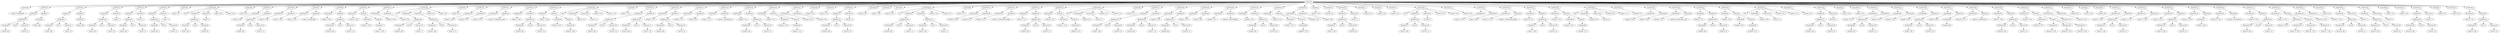 digraph {
	ordering = out;
	ExpConst52 -> "Value52: 32";
	ExpBinary37 -> ExpTemp132;
	ExpBinary37 -> Plus37;
	ExpBinary37 -> ExpConst52;
	StatMove63 -> ExpTemp131;
	StatMove63 -> ExpMem41;
	ExpTemp131 -> "Temp131: $rv";
	ExpMem40 -> ExpBinary36;
	ExpBinary36 -> ExpTemp130;
	ExpBinary36 -> Plus36;
	ExpBinary36 -> ExpConst50;
	ExpTemp132 -> "Temp132: $fp";
	StatLabel21 -> "Label52: L36";
	StatMove61 -> ExpMem39;
	StatMove61 -> ExpConst49;
	ExpMem39 -> ExpBinary35;
	ExpBinary35 -> ExpTemp129;
	ExpBinary35 -> Plus35;
	ExpBinary35 -> ExpConst48;
	ExpConst47 -> "Value47: 1";
	StatMove60 -> ExpMem38;
	StatMove60 -> ExpConst47;
	ExpMem38 -> ExpBinary34;
	ExpConst46 -> "Value46: 32";
	ExpBinary34 -> ExpTemp128;
	ExpBinary34 -> Plus34;
	ExpBinary34 -> ExpConst46;
	ExpTemp128 -> "Temp128: $fp";
	StatLabel19 -> "Label50: L30";
	ExpTemp127 -> "Temp127: T102";
	ExpTemp126 -> "Temp126: T138";
	ExpTemp124 -> "Temp124: T135";
	ExpCall8 -> ExpTemp122;
	ExpCall8 -> ExpList8;
	ExpTemp122 -> "Temp122: T133";
	StatMove58 -> ExpTemp121;
	StatMove58 -> ExpCall8;
	StatMove57 -> ExpTemp119;
	StatMove57 -> ExpMem37;
	StatMove56 -> ExpTemp118;
	StatMove56 -> ExpName8;
	ExpTemp118 -> "Temp118: T133";
	ExpMem36 -> ExpTemp117;
	ExpTemp117 -> "Temp117: $fp";
	ExpTemp116 -> "Temp116: T134";
	ExpMem35 -> ExpBinary32;
	ExpConst44 -> "Value44: 28";
	ExpTemp115 -> "Temp115: $fp";
	ExpTemp114 -> "Temp114: T135";
	StatMove53 -> ExpTemp112;
	StatMove53 -> ExpTemp113;
	StatMove59 -> ExpTemp126;
	StatMove59 -> ExpTemp127;
	ExpMem34 -> ExpBinary31;
	ExpConst43 -> "Value43: 24";
	StatMove52 -> ExpTemp110;
	StatMove52 -> ExpMem34;
	ExpTemp110 -> "Temp110: T138";
	ExpTemp108 -> "Temp108: T132";
	ExpCall7 -> ExpTemp104;
	ExpCall7 -> ExpList7;
	ExpTemp113 -> "Temp113: T102";
	ExpMem33 -> ExpBinary30;
	ExpBinary30 -> ExpTemp102;
	ExpBinary30 -> Plus30;
	ExpBinary30 -> ExpConst42;
	ExpTemp102 -> "Temp102: $fp";
	StatMove49 -> ExpTemp101;
	StatMove49 -> ExpMem33;
	ExpName7 -> "Label45: Tree@Remove";
	StatMove47 -> ExpTemp98;
	StatMove47 -> ExpMem32;
	ExpTemp98 -> "Temp98: T128";
	ExpMem31 -> ExpBinary29;
	StatMove46 -> ExpTemp96;
	StatMove46 -> ExpMem31;
	ExpMem37 -> ExpBinary33;
	ExpTemp96 -> "Temp96: T129";
	ExpMem30 -> ExpBinary28;
	ExpTemp119 -> "Temp119: T136";
	ExpConst40 -> "Value40: 24";
	ExpBinary28 -> ExpTemp93;
	ExpBinary28 -> Plus28;
	ExpBinary28 -> ExpConst40;
	ExpConst48 -> "Value48: 36";
	StatMove44 -> ExpTemp92;
	StatMove44 -> ExpMem30;
	ExpConst50 -> "Value50: 16";
	ExpTemp92 -> "Temp92: T132";
	ExpConst39 -> "Value39: 1";
	StatMove43 -> ExpMem29;
	StatMove43 -> ExpConst39;
	ExpMem29 -> ExpBinary27;
	ExpConst38 -> "Value38: 24";
	ExpTemp104 -> "Temp104: T127";
	ExpTemp91 -> "Temp91: $fp";
	ExpConst37 -> "Value37: 0";
	ExpTemp90 -> "Temp90: T100";
	ExpCall6 -> ExpTemp88;
	ExpCall6 -> ExpList6;
	ExpTemp88 -> "Temp88: T124";
	StatMove42 -> ExpTemp87;
	StatMove42 -> ExpCall6;
	ExpConst36 -> "Value36: 20";
	ExpTemp105 -> "Temp105: T128";
	StatMove41 -> ExpTemp85;
	StatMove41 -> ExpMem28;
	ExpTemp85 -> "Temp85: T125";
	ExpTemp84 -> "Temp84: T124";
	ExpTemp83 -> "Temp83: T100";
	ExpTemp82 -> "Temp82: T126";
	ExpTemp130 -> "Temp130: $fp";
	StatLabel14 -> "Label38: L27";
	ExpConst35 -> "Value35: 0";
	ExpTemp81 -> "Temp81: T99";
	StatCJump6 -> NE4;
	StatCJump6 -> ExpTemp81;
	StatCJump6 -> ExpConst35;
	StatCJump6 -> "Label36: L25";
	StatCJump6 -> "Label37: L27";
	ExpTemp107 -> "Temp107: T130";
	ExpCall5 -> ExpTemp79;
	ExpCall5 -> ExpList5;
	ExpTemp86 -> "Temp86: $fp";
	ExpTemp79 -> "Temp79: T121";
	ExpTemp121 -> "Temp121: T137";
	StatMove37 -> ExpTemp76;
	StatMove37 -> ExpMem27;
	ExpBinary33 -> ExpTemp120;
	ExpBinary33 -> Plus33;
	ExpBinary33 -> ExpConst45;
	ExpTemp106 -> "Temp106: T129";
	ExpName5 -> "Label35: Tree@GetHas_Right";
	StatMove36 -> ExpTemp75;
	StatMove36 -> ExpName5;
	ExpList8 -> ExpTemp123;
	ExpList8 -> ExpTemp124;
	ExpList8 -> ExpTemp125;
	ExpTemp75 -> "Temp75: T121";
	ExpBinary26 -> ExpTemp86;
	ExpBinary26 -> Plus26;
	ExpBinary26 -> ExpConst36;
	StatMove35 -> ExpTemp73;
	StatMove35 -> ExpTemp74;
	ExpTemp94 -> "Temp94: T131";
	ExpTemp73 -> "Temp73: T123";
	StatLabel13 -> "Label34: L28";
	StatLabel16 -> "Label44: L25";
	ExpMem26 -> ExpBinary24;
	ExpConst32 -> "Value32: 16";
	StatJump3 -> "Label30: L33";
	StatLabel11 -> "Label29: L23";
	ExpConst31 -> "Value31: 0";
	ExpTemp95 -> "Temp95: T101";
	ExpMem25 -> ExpBinary23;
	ExpConst30 -> "Value30: 36";
	ExpTemp71 -> "Temp71: $fp";
	StatLabel10 -> "Label28: L22";
	ExpTemp70 -> "Temp70: T98";
	StatMove33 -> ExpTemp69;
	StatMove33 -> ExpTemp70;
	ExpList4 -> ExpTemp68;
	ExpTemp68 -> "Temp68: T118";
	StatMove40 -> ExpTemp84;
	StatMove40 -> ExpName6;
	ExpCall4 -> ExpTemp67;
	ExpCall4 -> ExpList4;
	ExpTemp66 -> "Temp66: T119";
	ExpConst29 -> "Value29: 20";
	ExpTemp65 -> "Temp65: $fp";
	StatMove31 -> ExpTemp64;
	StatMove31 -> ExpMem24;
	ExpMem24 -> ExpBinary22;
	ExpTemp64 -> "Temp64: T118";
	ExpName4 -> "Label26: Tree@GetRight";
	StatMove30 -> ExpTemp63;
	StatMove30 -> ExpName4;
	ExpList7 -> ExpTemp105;
	ExpList7 -> ExpTemp106;
	ExpList7 -> ExpTemp107;
	ExpTemp63 -> "Temp63: T117";
	ExpConst49 -> "Value49: 0";
	ExpTemp89 -> "Temp89: T125";
	ExpTemp27 -> "Temp27: T109";
	ExpMem12 -> ExpBinary10;
	ExpTemp26 -> "Temp26: $fp";
	ExpTemp93 -> "Temp93: $fp";
	StatMove39 -> ExpTemp82;
	StatMove39 -> ExpTemp83;
	ExpTemp41 -> "Temp41: T110";
	StatMove13 -> ExpTemp25;
	StatMove13 -> ExpMem12;
	ExpTemp25 -> "Temp25: T108";
	ExpTemp29 -> "Temp29: T108";
	StatJump4 -> "Label43: L26";
	ExpMem10 -> ExpBinary8;
	ExpTemp10 -> "Temp10: T105";
	ExpTemp20 -> "Temp20: $fp";
	ExpTemp77 -> "Temp77: $fp";
	ExpName0 -> "Label5: Tree@GetKey";
	StatJump5 -> "Label47: L30";
	StatLabel17 -> "Label46: L26";
	ExpConst8 -> "Value8: 36";
	ExpConst34 -> "Value34: 20";
	StatCJump1 -> LT0;
	StatCJump1 -> ExpMem10;
	StatCJump1 -> ExpMem11;
	StatCJump1 -> "Label6: L34";
	StatCJump1 -> "Label7: L35";
	ExpCall3 -> ExpTemp54;
	ExpCall3 -> ExpList3;
	ExpTemp101 -> "Temp101: T130";
	ExpConst25 -> "Value25: 0";
	ExpTemp23 -> "Temp23: T95";
	StatMove14 -> ExpTemp27;
	StatMove14 -> ExpCall1;
	StatLabel18 -> "Label48: L29";
	ExpCall0 -> ExpTemp16;
	ExpCall0 -> ExpList0;
	ExpTemp48 -> "Temp48: T116";
	ExpMem11 -> ExpBinary9;
	StatMove26 -> ExpTemp53;
	StatMove26 -> ExpCall3;
	ExpName1 -> "Label9: Tree@GetHas_Left";
	ExpConst51 -> "Value51: 0";
	StatMove62 -> ExpMem40;
	StatMove62 -> ExpConst51;
	ExpTemp15 -> "Temp15: T105";
	ExpBinary23 -> ExpTemp71;
	ExpBinary23 -> Plus23;
	ExpBinary23 -> ExpConst30;
	StatMove16 -> ExpTemp33;
	StatMove16 -> ExpMem15;
	StatList0 -> StatLabel0;
	StatList0 -> StatMove0;
	StatList0 -> StatMove1;
	StatList0 -> StatMove2;
	StatList0 -> StatMove3;
	StatList0 -> StatMove4;
	StatList0 -> StatLabel1;
	StatList0 -> StatCJump0;
	StatList0 -> StatLabel2;
	StatList0 -> StatMove5;
	StatList0 -> StatMove6;
	StatList0 -> StatMove7;
	StatList0 -> StatMove8;
	StatList0 -> StatMove9;
	StatList0 -> StatMove10;
	StatList0 -> StatCJump1;
	StatList0 -> StatLabel3;
	StatList0 -> StatMove11;
	StatList0 -> StatMove12;
	StatList0 -> StatMove13;
	StatList0 -> StatMove14;
	StatList0 -> StatCJump2;
	StatList0 -> StatLabel4;
	StatList0 -> StatMove15;
	StatList0 -> StatMove16;
	StatList0 -> StatMove17;
	StatList0 -> StatMove18;
	StatList0 -> StatMove19;
	StatList0 -> StatMove20;
	StatList0 -> StatMove21;
	StatList0 -> StatJump0;
	StatList0 -> StatLabel5;
	StatList0 -> StatMove22;
	StatList0 -> StatLabel6;
	StatList0 -> StatJump1;
	StatList0 -> StatLabel7;
	StatList0 -> StatCJump3;
	StatList0 -> StatLabel8;
	StatList0 -> StatMove23;
	StatList0 -> StatMove24;
	StatList0 -> StatMove25;
	StatList0 -> StatMove26;
	StatList0 -> StatCJump4;
	StatList0 -> StatLabel9;
	StatList0 -> StatMove27;
	StatList0 -> StatMove28;
	StatList0 -> StatMove29;
	StatList0 -> StatMove30;
	StatList0 -> StatMove31;
	StatList0 -> StatMove32;
	StatList0 -> StatMove33;
	StatList0 -> StatJump2;
	StatList0 -> StatLabel10;
	StatList0 -> StatMove34;
	StatList0 -> StatLabel11;
	StatList0 -> StatJump3;
	StatList0 -> StatLabel12;
	StatList0 -> StatCJump5;
	StatList0 -> StatLabel13;
	StatList0 -> StatMove35;
	StatList0 -> StatMove36;
	StatList0 -> StatMove37;
	StatList0 -> StatMove38;
	StatList0 -> StatCJump6;
	StatList0 -> StatLabel14;
	StatList0 -> StatMove39;
	StatList0 -> StatMove40;
	StatList0 -> StatMove41;
	StatList0 -> StatMove42;
	StatList0 -> StatCJump7;
	StatList0 -> StatLabel15;
	StatList0 -> StatMove43;
	StatList0 -> StatJump4;
	StatList0 -> StatLabel16;
	StatList0 -> StatMove44;
	StatList0 -> StatMove45;
	StatList0 -> StatMove46;
	StatList0 -> StatMove47;
	StatList0 -> StatMove48;
	StatList0 -> StatMove49;
	StatList0 -> StatMove50;
	StatList0 -> StatMove51;
	StatList0 -> StatLabel17;
	StatList0 -> StatJump5;
	StatList0 -> StatLabel18;
	StatList0 -> StatMove52;
	StatList0 -> StatMove53;
	StatList0 -> StatMove54;
	StatList0 -> StatMove55;
	StatList0 -> StatMove56;
	StatList0 -> StatMove57;
	StatList0 -> StatMove58;
	StatList0 -> StatMove59;
	StatList0 -> StatLabel19;
	StatList0 -> StatMove60;
	StatList0 -> StatMove61;
	StatList0 -> StatLabel20;
	StatList0 -> StatLabel21;
	StatList0 -> StatMove62;
	StatList0 -> StatJump6;
	StatList0 -> StatLabel22;
	StatList0 -> StatMove63;
	StatMove12 -> ExpTemp24;
	StatMove12 -> ExpName1;
	ExpConst19 -> "Value19: 20";
	ExpTemp13 -> "Temp13: T104";
	ExpBinary10 -> ExpTemp26;
	ExpBinary10 -> Plus10;
	ExpBinary10 -> ExpConst14;
	ExpTemp11 -> "Temp11: T94";
	ExpMem8 -> ExpBinary6;
	StatMove10 -> ExpTemp18;
	StatMove10 -> ExpTemp19;
	ExpMem4 -> ExpBinary2;
	ExpTemp125 -> "Temp125: T136";
	ExpBinary11 -> ExpTemp31;
	ExpBinary11 -> Plus11;
	ExpBinary11 -> ExpConst16;
	StatMove38 -> ExpTemp78;
	StatMove38 -> ExpCall5;
	StatLabel12 -> "Label31: L32";
	ExpBinary0 -> ExpTemp0;
	ExpBinary0 -> Plus0;
	ExpBinary0 -> ExpConst0;
	ExpTemp17 -> "Temp17: T104";
	ExpConst3 -> "Value3: 1";
	ExpTemp21 -> "Temp21: $fp";
	ExpConst7 -> "Value7: 1";
	ExpTemp4 -> "Temp4: $fp";
	StatLabel5 -> "Label15: L19";
	ExpBinary27 -> ExpTemp91;
	ExpBinary27 -> Plus27;
	ExpBinary27 -> ExpConst38;
	StatMove1 -> ExpMem2;
	StatMove1 -> ExpMem3;
	StatCJump0 -> NE0;
	StatCJump0 -> ExpMem7;
	StatCJump0 -> ExpConst9;
	StatCJump0 -> "Label2: L38";
	StatCJump0 -> "Label3: L39";
	ExpConst12 -> "Value12: 4";
	ExpBinary24 -> ExpTemp72;
	ExpBinary24 -> Plus24;
	ExpBinary24 -> ExpConst32;
	ExpBinary9 -> ExpTemp21;
	ExpBinary9 -> Plus9;
	ExpBinary9 -> ExpConst13;
	StatMove54 -> ExpTemp114;
	StatMove54 -> ExpMem35;
	ExpTemp8 -> "Temp8: T106";
	ExpMem15 -> ExpBinary13;
	ExpConst41 -> "Value41: 28";
	ExpConst1 -> "Value1: 28";
	StatLabel15 -> "Label42: L24";
	ExpTemp45 -> "Temp45: $fp";
	ExpTemp129 -> "Temp129: $fp";
	StatMove34 -> ExpMem25;
	StatMove34 -> ExpConst31;
	ExpTemp59 -> "Temp59: T120";
	ExpTemp12 -> "Temp12: T103";
	ExpTemp76 -> "Temp76: T122";
	ExpTemp14 -> "Temp14: $fp";
	StatLabel6 -> "Label16: L20";
	ExpMem2 -> ExpBinary1;
	ExpTemp100 -> "Temp100: T127";
	ExpBinary22 -> ExpTemp65;
	ExpBinary22 -> Plus22;
	ExpBinary22 -> ExpConst29;
	ExpTemp33 -> "Temp33: T113";
	StatLabel1 -> "Label1: L37";
	StatMove7 -> ExpTemp12;
	StatMove7 -> ExpName0;
	ExpTemp7 -> "Temp7: $fp";
	ExpTemp123 -> "Temp123: T134";
	StatLabel3 -> "Label8: L34";
	ExpTemp72 -> "Temp72: $fp";
	StatMove15 -> ExpMem13;
	StatMove15 -> ExpMem14;
	ExpTemp53 -> "Temp53: T116";
	ExpTemp19 -> "Temp19: T94";
	ExpName8 -> "Label49: Tree@Remove";
	ExpMem28 -> ExpBinary26;
	StatMove2 -> ExpMem4;
	StatMove2 -> ExpConst3;
	ExpBinary13 -> ExpTemp34;
	ExpBinary13 -> Plus13;
	ExpBinary13 -> ExpConst18;
	ExpTemp54 -> "Temp54: T114";
	StatMove50 -> ExpTemp103;
	StatMove50 -> ExpCall7;
	ExpTemp2 -> "Temp2: $fp";
	ExpMem41 -> ExpBinary37;
	StatCJump7 -> NE5;
	StatCJump7 -> ExpTemp90;
	StatCJump7 -> ExpConst37;
	StatCJump7 -> "Label40: L25";
	StatCJump7 -> "Label41: L24";
	StatJump2 -> "Label27: L23";
	ExpTemp51 -> "Temp51: T115";
	ExpMem3 -> ExpTemp3;
	ExpBinary1 -> ExpTemp2;
	ExpBinary1 -> Plus1;
	ExpBinary1 -> ExpConst1;
	ExpConst10 -> "Value10: 12";
	StatMove9 -> ExpTemp15;
	StatMove9 -> ExpCall0;
	StatMove4 -> ExpMem6;
	StatMove4 -> ExpConst7;
	StatLabel2 -> "Label4: L38";
	StatJump6 -> "Label53: L37";
	StatMove5 -> ExpTemp8;
	StatMove5 -> ExpMem8;
	ExpTemp120 -> "Temp120: $fp";
	ExpConst14 -> "Value14: 20";
	ExpConst9 -> "Value9: 0";
	ExpTemp16 -> "Temp16: T103";
	StatCJump2 -> NE1;
	StatCJump2 -> ExpTemp30;
	StatCJump2 -> ExpConst15;
	StatCJump2 -> "Label10: L18";
	StatCJump2 -> "Label11: L19";
	ExpTemp112 -> "Temp112: T137";
	ExpBinary6 -> ExpTemp9;
	ExpBinary6 -> Plus6;
	ExpBinary6 -> ExpConst10;
	ExpBinary2 -> ExpTemp4;
	ExpBinary2 -> Plus2;
	ExpBinary2 -> ExpConst2;
	ExpMem16 -> ExpBinary14;
	StatMove48 -> ExpTemp100;
	StatMove48 -> ExpName7;
	StatMove24 -> ExpTemp50;
	StatMove24 -> ExpName3;
	ExpTemp1 -> "Temp1: $fp";
	ExpBinary4 -> ExpTemp6;
	ExpBinary4 -> Plus4;
	ExpBinary4 -> ExpConst6;
	ExpList1 -> ExpTemp29;
	StatMove23 -> ExpTemp48;
	StatMove23 -> ExpTemp49;
	ExpTemp35 -> "Temp35: T112";
	StatMove29 -> ExpTemp61;
	StatMove29 -> ExpTemp62;
	ExpBinary17 -> ExpTemp47;
	ExpBinary17 -> Plus17;
	ExpBinary17 -> ExpConst23;
	ExpBinary8 -> ExpTemp20;
	ExpBinary8 -> Plus8;
	ExpBinary8 -> ExpConst12;
	ExpConst5 -> "Value5: 0";
	StatMove55 -> ExpTemp116;
	StatMove55 -> ExpMem36;
	ExpTemp39 -> "Temp39: $fp";
	ExpConst23 -> "Value23: 4";
	ExpMem21 -> ExpBinary19;
	StatMove27 -> ExpMem21;
	StatMove27 -> ExpMem22;
	ExpTemp22 -> "Temp22: T109";
	ExpList2 -> ExpTemp42;
	StatMove3 -> ExpMem5;
	StatMove3 -> ExpConst5;
	StatMove45 -> ExpTemp94;
	StatMove45 -> ExpTemp95;
	ExpTemp74 -> "Temp74: T99";
	StatLabel0 -> "Label0: Tree@Delete";
	ExpConst24 -> "Value24: 20";
	ExpTemp80 -> "Temp80: T122";
	StatMove32 -> ExpTemp66;
	StatMove32 -> ExpCall4;
	StatMove22 -> ExpMem17;
	StatMove22 -> ExpConst21;
	StatLabel20 -> "Label51: L33";
	StatCJump5 -> NE3;
	StatCJump5 -> ExpMem26;
	StatCJump5 -> ExpConst33;
	StatCJump5 -> "Label32: L28";
	StatCJump5 -> "Label33: L29";
	ExpCall1 -> ExpTemp28;
	ExpCall1 -> ExpList1;
	ExpMem19 -> ExpBinary17;
	ExpConst0 -> "Value0: 20";
	ExpMem9 -> ExpBinary7;
	ExpConst6 -> "Value6: 16";
	ExpTemp103 -> "Temp103: T131";
	ExpList5 -> ExpTemp80;
	ExpTemp31 -> "Temp31: $fp";
	ExpTemp24 -> "Temp24: T107";
	ExpConst4 -> "Value4: 32";
	ExpBinary7 -> ExpTemp14;
	ExpBinary7 -> Plus7;
	ExpBinary7 -> ExpConst11;
	ExpBinary5 -> ExpTemp7;
	ExpBinary5 -> Plus5;
	ExpBinary5 -> ExpConst8;
	ExpTemp78 -> "Temp78: T123";
	ExpTemp43 -> "Temp43: T113";
	ExpTemp9 -> "Temp9: $fp";
	ExpTemp30 -> "Temp30: T95";
	ExpConst15 -> "Value15: 0";
	StatLabel4 -> "Label12: L18";
	ExpMem6 -> ExpBinary4;
	ExpConst16 -> "Value16: 28";
	ExpTemp52 -> "Temp52: $fp";
	StatCJump4 -> NE2;
	StatCJump4 -> ExpTemp56;
	StatCJump4 -> ExpConst25;
	StatCJump4 -> "Label23: L21";
	StatCJump4 -> "Label24: L22";
	ExpMem13 -> ExpBinary11;
	ExpTemp62 -> "Temp62: T98";
	ExpTemp87 -> "Temp87: T126";
	ExpTemp32 -> "Temp32: $fp";
	StatMove6 -> ExpTemp10;
	StatMove6 -> ExpTemp11;
	ExpBinary12 -> ExpTemp32;
	ExpBinary12 -> Plus12;
	ExpBinary12 -> ExpConst17;
	ExpConst26 -> "Value26: 28";
	ExpConst18 -> "Value18: 20";
	StatMove51 -> ExpTemp108;
	StatMove51 -> ExpTemp109;
	ExpConst17 -> "Value17: 20";
	ExpBinary32 -> ExpTemp115;
	ExpBinary32 -> Plus32;
	ExpBinary32 -> ExpConst44;
	ExpMem14 -> ExpBinary12;
	StatLabel7 -> "Label18: L35";
	ExpTemp34 -> "Temp34: $fp";
	ExpConst42 -> "Value42: 20";
	StatMove17 -> ExpTemp35;
	StatMove17 -> ExpTemp36;
	ExpMem0 -> ExpBinary0;
	ExpTemp36 -> "Temp36: T96";
	ExpTemp69 -> "Temp69: T120";
	ExpTemp37 -> "Temp37: T110";
	StatMove18 -> ExpTemp37;
	StatMove18 -> ExpName2;
	ExpName2 -> "Label13: Tree@GetLeft";
	ExpMem1 -> ExpTemp1;
	ExpTemp58 -> "Temp58: $fp";
	ExpBinary31 -> ExpTemp111;
	ExpBinary31 -> Plus31;
	ExpBinary31 -> ExpConst43;
	ExpName6 -> "Label39: Tree@GetHas_Left";
	ExpTemp38 -> "Temp38: T111";
	StatMove0 -> ExpMem0;
	StatMove0 -> ExpMem1;
	ExpBinary14 -> ExpTemp39;
	ExpBinary14 -> Plus14;
	ExpBinary14 -> ExpConst19;
	ExpConst45 -> "Value45: 20";
	ExpTemp67 -> "Temp67: T117";
	ExpBinary3 -> ExpTemp5;
	ExpBinary3 -> Plus3;
	ExpBinary3 -> ExpConst4;
	ExpTemp40 -> "Temp40: T112";
	ExpList0 -> ExpTemp17;
	ExpConst22 -> "Value22: 12";
	StatMove20 -> ExpTemp40;
	StatMove20 -> ExpCall2;
	ExpConst2 -> "Value2: 36";
	ExpCall2 -> ExpTemp41;
	ExpCall2 -> ExpList2;
	ExpBinary15 -> ExpTemp45;
	ExpBinary15 -> Plus15;
	ExpBinary15 -> ExpConst20;
	ExpConst11 -> "Value11: 20";
	ExpTemp47 -> "Temp47: $fp";
	ExpTemp42 -> "Temp42: T111";
	StatMove25 -> ExpTemp51;
	StatMove25 -> ExpMem20;
	ExpMem27 -> ExpBinary25;
	StatMove21 -> ExpTemp43;
	StatMove21 -> ExpTemp44;
	StatMove11 -> ExpTemp22;
	StatMove11 -> ExpTemp23;
	ExpTemp44 -> "Temp44: T96";
	ExpTemp111 -> "Temp111: $fp";
	StatJump0 -> "Label14: L20";
	ExpConst20 -> "Value20: 36";
	ExpMem17 -> ExpBinary15;
	ExpConst33 -> "Value33: 0";
	ExpTemp49 -> "Temp49: T97";
	ExpConst21 -> "Value21: 0";
	ExpTemp5 -> "Temp5: $fp";
	ExpTemp57 -> "Temp57: $fp";
	StatJump1 -> "Label17: L36";
	ExpConst13 -> "Value13: 12";
	ExpMem7 -> ExpBinary5;
	ExpTemp46 -> "Temp46: $fp";
	ExpMem32 -> ExpTemp99;
	ExpTemp60 -> "Temp60: $fp";
	ExpBinary16 -> ExpTemp46;
	ExpBinary16 -> Plus16;
	ExpBinary16 -> ExpConst22;
	ExpTemp109 -> "Temp109: T101";
	ExpTemp18 -> "Temp18: T106";
	ExpConst28 -> "Value28: 20";
	ExpMem18 -> ExpBinary16;
	ExpTemp50 -> "Temp50: T114";
	ExpList6 -> ExpTemp89;
	ExpName3 -> "Label22: Tree@GetHas_Right";
	StatMove28 -> ExpTemp59;
	StatMove28 -> ExpMem23;
	ExpTemp3 -> "Temp3: $fp";
	ExpTemp6 -> "Temp6: $fp";
	StatLabel8 -> "Label21: L31";
	ExpBinary18 -> ExpTemp52;
	ExpBinary18 -> Plus18;
	ExpBinary18 -> ExpConst24;
	ExpMem20 -> ExpBinary18;
	ExpList3 -> ExpTemp55;
	ExpTemp97 -> "Temp97: $fp";
	ExpTemp28 -> "Temp28: T107";
	StatMove8 -> ExpTemp13;
	StatMove8 -> ExpMem9;
	ExpBinary20 -> ExpTemp58;
	ExpBinary20 -> Plus20;
	ExpBinary20 -> ExpConst27;
	ExpTemp56 -> "Temp56: T97";
	ExpBinary29 -> ExpTemp97;
	ExpBinary29 -> Plus29;
	ExpBinary29 -> ExpConst41;
	StatLabel9 -> "Label25: L21";
	StatLabel22 -> "Label54: L39";
	ExpBinary19 -> ExpTemp57;
	ExpBinary19 -> Plus19;
	ExpBinary19 -> ExpConst26;
	ExpConst27 -> "Value27: 20";
	ExpMem5 -> ExpBinary3;
	ExpMem22 -> ExpBinary20;
	ExpTemp99 -> "Temp99: $fp";
	StatCJump3 -> LT1;
	StatCJump3 -> ExpMem18;
	StatCJump3 -> ExpMem19;
	StatCJump3 -> "Label19: L31";
	StatCJump3 -> "Label20: L32";
	ExpTemp55 -> "Temp55: T115";
	ExpBinary21 -> ExpTemp60;
	ExpBinary21 -> Plus21;
	ExpBinary21 -> ExpConst28;
	ExpBinary25 -> ExpTemp77;
	ExpBinary25 -> Plus25;
	ExpBinary25 -> ExpConst34;
	ExpMem23 -> ExpBinary21;
	StatMove19 -> ExpTemp38;
	StatMove19 -> ExpMem16;
	ExpTemp0 -> "Temp0: $fp";
	ExpTemp61 -> "Temp61: T119";
}

